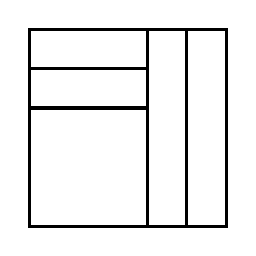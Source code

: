 \begin{tikzpicture}[very thick, scale=.5]
    \draw (0,4) rectangle (3,5);
    \draw (0,3) rectangle (3,4);
    \draw (0,0) rectangle (3,3);
    \draw (3,0) rectangle (4,5);
    \draw (4,0) rectangle (5,5);
\end{tikzpicture}
